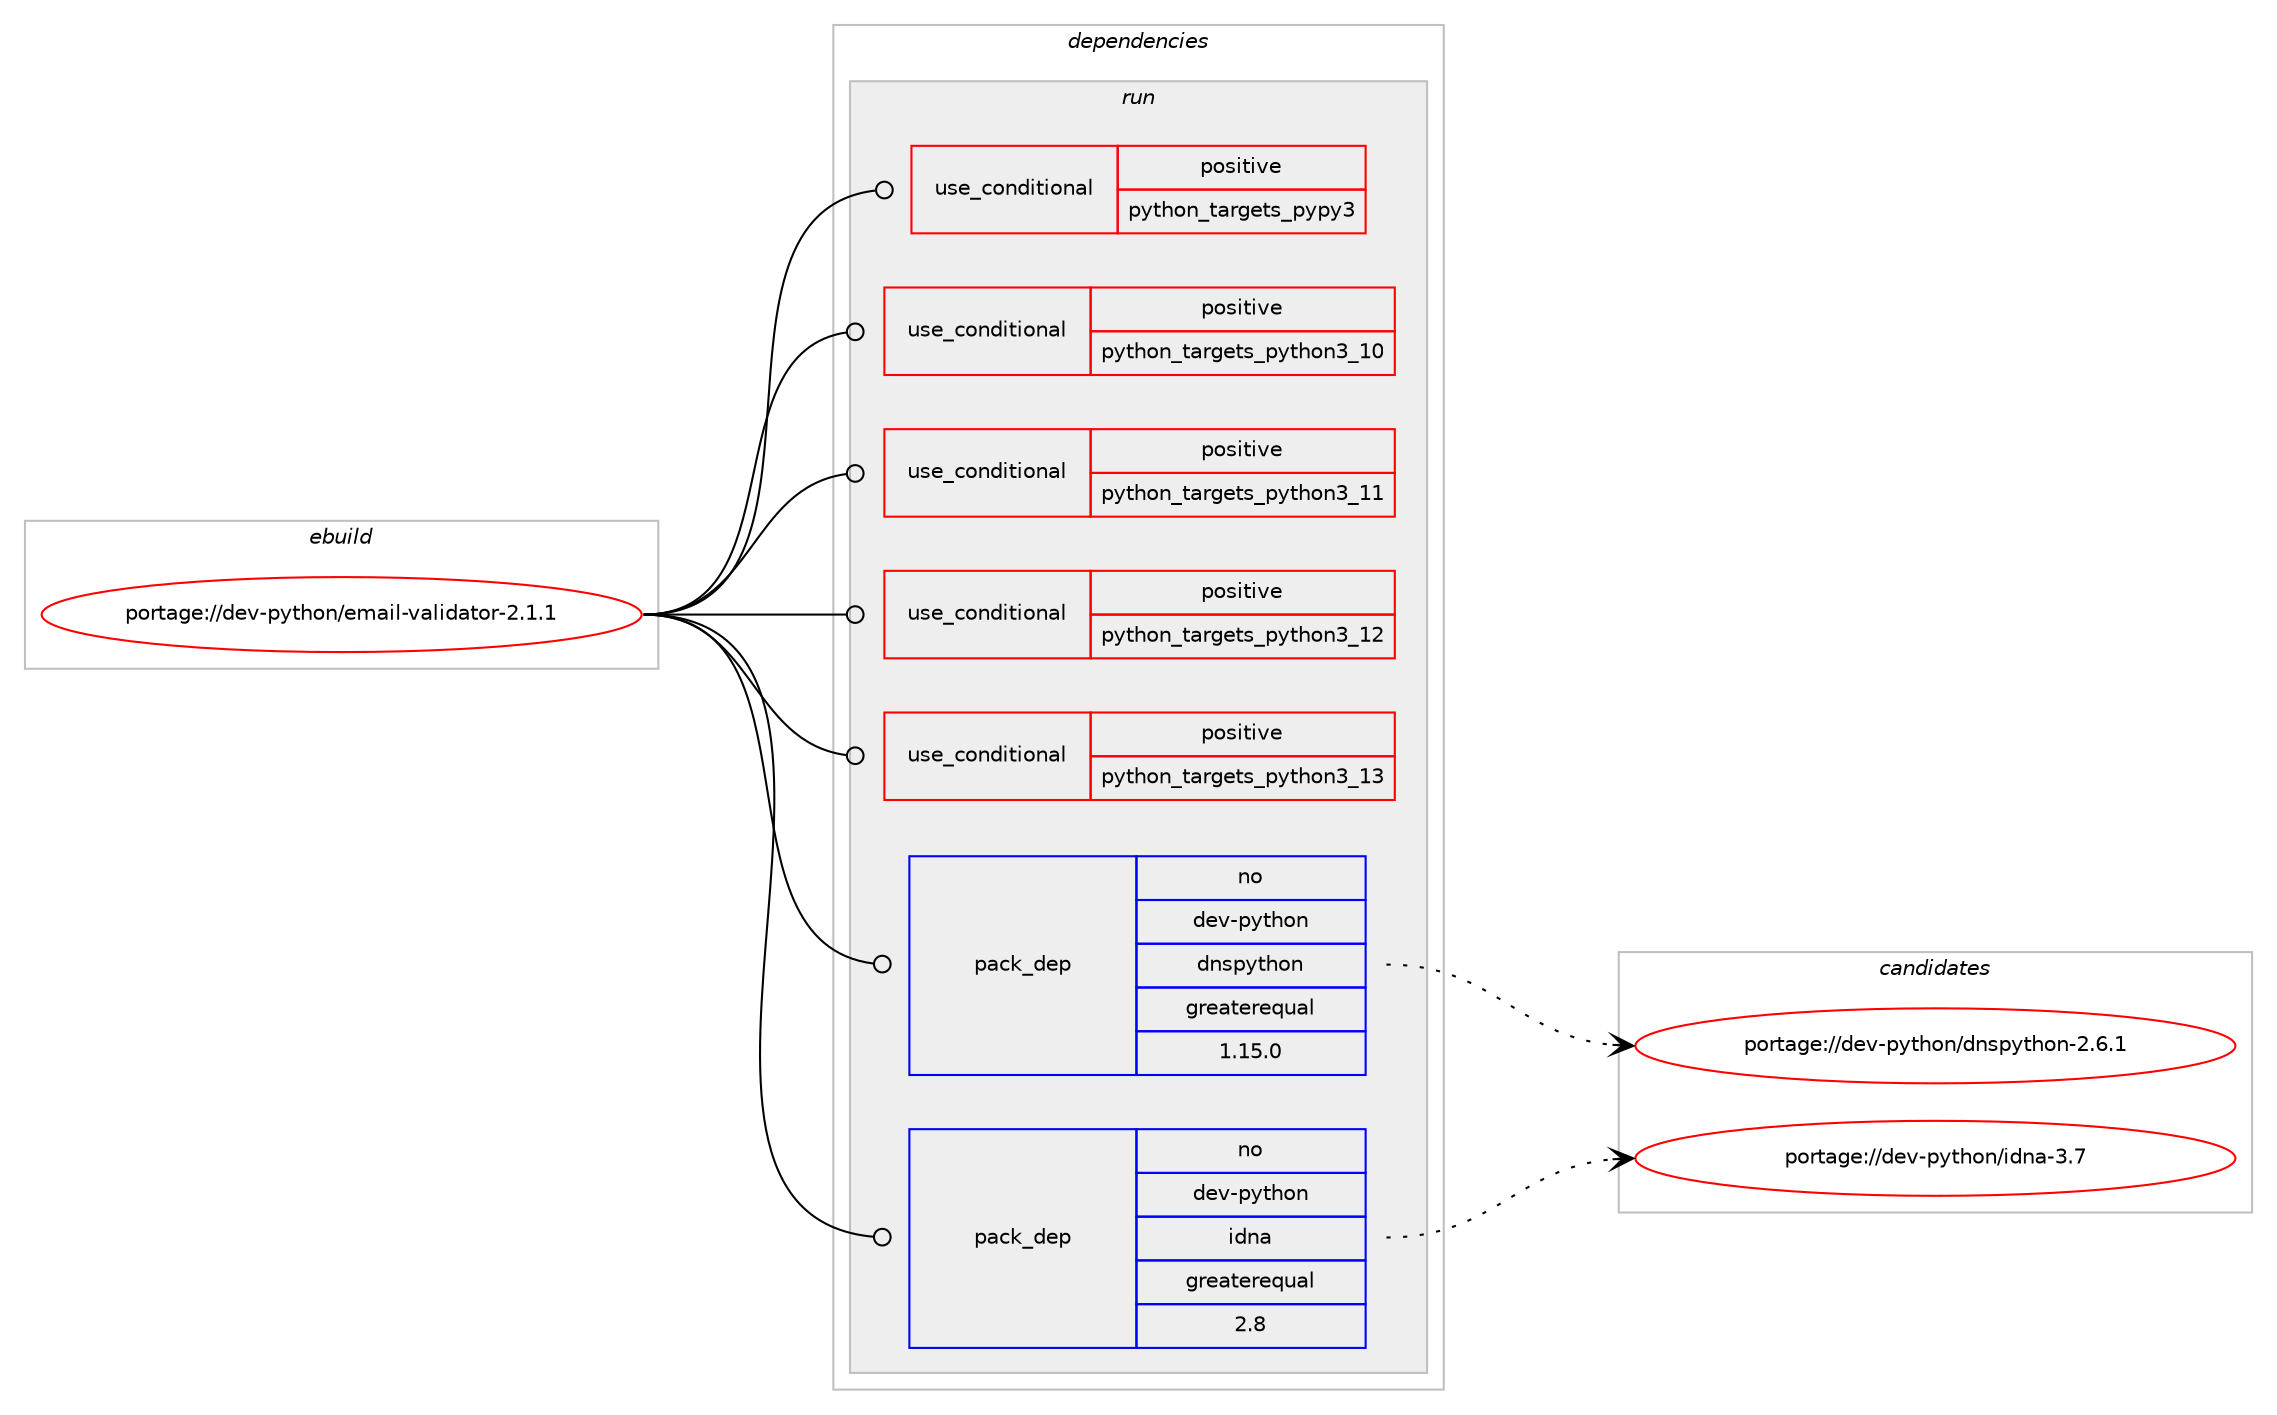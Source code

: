 digraph prolog {

# *************
# Graph options
# *************

newrank=true;
concentrate=true;
compound=true;
graph [rankdir=LR,fontname=Helvetica,fontsize=10,ranksep=1.5];#, ranksep=2.5, nodesep=0.2];
edge  [arrowhead=vee];
node  [fontname=Helvetica,fontsize=10];

# **********
# The ebuild
# **********

subgraph cluster_leftcol {
color=gray;
rank=same;
label=<<i>ebuild</i>>;
id [label="portage://dev-python/email-validator-2.1.1", color=red, width=4, href="../dev-python/email-validator-2.1.1.svg"];
}

# ****************
# The dependencies
# ****************

subgraph cluster_midcol {
color=gray;
label=<<i>dependencies</i>>;
subgraph cluster_compile {
fillcolor="#eeeeee";
style=filled;
label=<<i>compile</i>>;
}
subgraph cluster_compileandrun {
fillcolor="#eeeeee";
style=filled;
label=<<i>compile and run</i>>;
}
subgraph cluster_run {
fillcolor="#eeeeee";
style=filled;
label=<<i>run</i>>;
subgraph cond31597 {
dependency73154 [label=<<TABLE BORDER="0" CELLBORDER="1" CELLSPACING="0" CELLPADDING="4"><TR><TD ROWSPAN="3" CELLPADDING="10">use_conditional</TD></TR><TR><TD>positive</TD></TR><TR><TD>python_targets_pypy3</TD></TR></TABLE>>, shape=none, color=red];
# *** BEGIN UNKNOWN DEPENDENCY TYPE (TODO) ***
# dependency73154 -> package_dependency(portage://dev-python/email-validator-2.1.1,run,no,dev-python,pypy3,none,[,,],any_same_slot,[])
# *** END UNKNOWN DEPENDENCY TYPE (TODO) ***

}
id:e -> dependency73154:w [weight=20,style="solid",arrowhead="odot"];
subgraph cond31598 {
dependency73155 [label=<<TABLE BORDER="0" CELLBORDER="1" CELLSPACING="0" CELLPADDING="4"><TR><TD ROWSPAN="3" CELLPADDING="10">use_conditional</TD></TR><TR><TD>positive</TD></TR><TR><TD>python_targets_python3_10</TD></TR></TABLE>>, shape=none, color=red];
# *** BEGIN UNKNOWN DEPENDENCY TYPE (TODO) ***
# dependency73155 -> package_dependency(portage://dev-python/email-validator-2.1.1,run,no,dev-lang,python,none,[,,],[slot(3.10)],[])
# *** END UNKNOWN DEPENDENCY TYPE (TODO) ***

}
id:e -> dependency73155:w [weight=20,style="solid",arrowhead="odot"];
subgraph cond31599 {
dependency73156 [label=<<TABLE BORDER="0" CELLBORDER="1" CELLSPACING="0" CELLPADDING="4"><TR><TD ROWSPAN="3" CELLPADDING="10">use_conditional</TD></TR><TR><TD>positive</TD></TR><TR><TD>python_targets_python3_11</TD></TR></TABLE>>, shape=none, color=red];
# *** BEGIN UNKNOWN DEPENDENCY TYPE (TODO) ***
# dependency73156 -> package_dependency(portage://dev-python/email-validator-2.1.1,run,no,dev-lang,python,none,[,,],[slot(3.11)],[])
# *** END UNKNOWN DEPENDENCY TYPE (TODO) ***

}
id:e -> dependency73156:w [weight=20,style="solid",arrowhead="odot"];
subgraph cond31600 {
dependency73157 [label=<<TABLE BORDER="0" CELLBORDER="1" CELLSPACING="0" CELLPADDING="4"><TR><TD ROWSPAN="3" CELLPADDING="10">use_conditional</TD></TR><TR><TD>positive</TD></TR><TR><TD>python_targets_python3_12</TD></TR></TABLE>>, shape=none, color=red];
# *** BEGIN UNKNOWN DEPENDENCY TYPE (TODO) ***
# dependency73157 -> package_dependency(portage://dev-python/email-validator-2.1.1,run,no,dev-lang,python,none,[,,],[slot(3.12)],[])
# *** END UNKNOWN DEPENDENCY TYPE (TODO) ***

}
id:e -> dependency73157:w [weight=20,style="solid",arrowhead="odot"];
subgraph cond31601 {
dependency73158 [label=<<TABLE BORDER="0" CELLBORDER="1" CELLSPACING="0" CELLPADDING="4"><TR><TD ROWSPAN="3" CELLPADDING="10">use_conditional</TD></TR><TR><TD>positive</TD></TR><TR><TD>python_targets_python3_13</TD></TR></TABLE>>, shape=none, color=red];
# *** BEGIN UNKNOWN DEPENDENCY TYPE (TODO) ***
# dependency73158 -> package_dependency(portage://dev-python/email-validator-2.1.1,run,no,dev-lang,python,none,[,,],[slot(3.13)],[])
# *** END UNKNOWN DEPENDENCY TYPE (TODO) ***

}
id:e -> dependency73158:w [weight=20,style="solid",arrowhead="odot"];
subgraph pack40343 {
dependency73159 [label=<<TABLE BORDER="0" CELLBORDER="1" CELLSPACING="0" CELLPADDING="4" WIDTH="220"><TR><TD ROWSPAN="6" CELLPADDING="30">pack_dep</TD></TR><TR><TD WIDTH="110">no</TD></TR><TR><TD>dev-python</TD></TR><TR><TD>dnspython</TD></TR><TR><TD>greaterequal</TD></TR><TR><TD>1.15.0</TD></TR></TABLE>>, shape=none, color=blue];
}
id:e -> dependency73159:w [weight=20,style="solid",arrowhead="odot"];
subgraph pack40344 {
dependency73160 [label=<<TABLE BORDER="0" CELLBORDER="1" CELLSPACING="0" CELLPADDING="4" WIDTH="220"><TR><TD ROWSPAN="6" CELLPADDING="30">pack_dep</TD></TR><TR><TD WIDTH="110">no</TD></TR><TR><TD>dev-python</TD></TR><TR><TD>idna</TD></TR><TR><TD>greaterequal</TD></TR><TR><TD>2.8</TD></TR></TABLE>>, shape=none, color=blue];
}
id:e -> dependency73160:w [weight=20,style="solid",arrowhead="odot"];
}
}

# **************
# The candidates
# **************

subgraph cluster_choices {
rank=same;
color=gray;
label=<<i>candidates</i>>;

subgraph choice40343 {
color=black;
nodesep=1;
choice1001011184511212111610411111047100110115112121116104111110455046544649 [label="portage://dev-python/dnspython-2.6.1", color=red, width=4,href="../dev-python/dnspython-2.6.1.svg"];
dependency73159:e -> choice1001011184511212111610411111047100110115112121116104111110455046544649:w [style=dotted,weight="100"];
}
subgraph choice40344 {
color=black;
nodesep=1;
choice10010111845112121116104111110471051001109745514655 [label="portage://dev-python/idna-3.7", color=red, width=4,href="../dev-python/idna-3.7.svg"];
dependency73160:e -> choice10010111845112121116104111110471051001109745514655:w [style=dotted,weight="100"];
}
}

}
